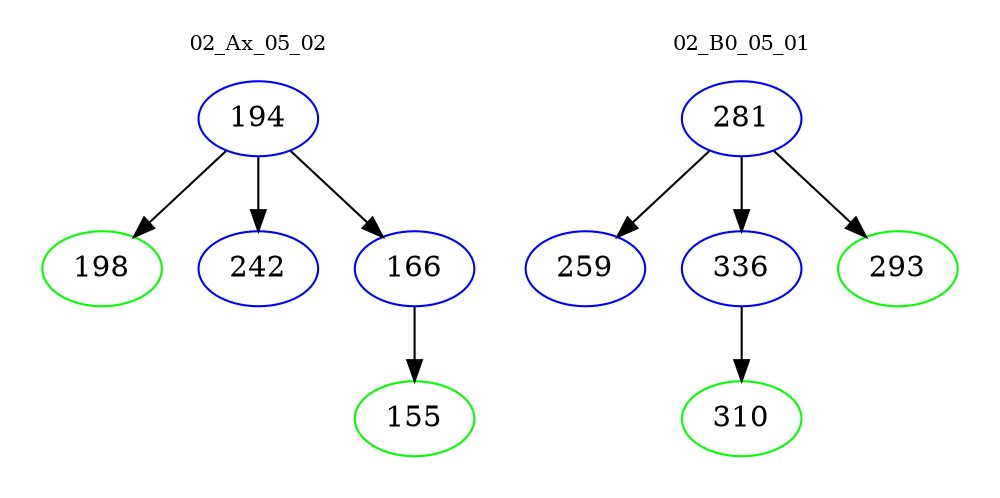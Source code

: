 digraph{
subgraph cluster_0 {
color = white
label = "02_Ax_05_02";
fontsize=10;
T0_194 [label="194", color="blue"]
T0_194 -> T0_198 [color="black"]
T0_198 [label="198", color="green"]
T0_194 -> T0_242 [color="black"]
T0_242 [label="242", color="blue"]
T0_194 -> T0_166 [color="black"]
T0_166 [label="166", color="blue"]
T0_166 -> T0_155 [color="black"]
T0_155 [label="155", color="green"]
}
subgraph cluster_1 {
color = white
label = "02_B0_05_01";
fontsize=10;
T1_281 [label="281", color="blue"]
T1_281 -> T1_259 [color="black"]
T1_259 [label="259", color="blue"]
T1_281 -> T1_336 [color="black"]
T1_336 [label="336", color="blue"]
T1_336 -> T1_310 [color="black"]
T1_310 [label="310", color="green"]
T1_281 -> T1_293 [color="black"]
T1_293 [label="293", color="green"]
}
}
